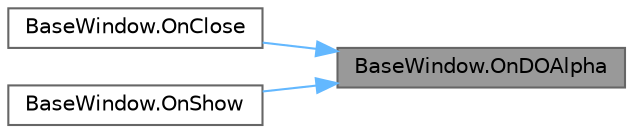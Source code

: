 digraph "BaseWindow.OnDOAlpha"
{
 // LATEX_PDF_SIZE
  bgcolor="transparent";
  edge [fontname=Helvetica,fontsize=10,labelfontname=Helvetica,labelfontsize=10];
  node [fontname=Helvetica,fontsize=10,shape=box,height=0.2,width=0.4];
  rankdir="RL";
  Node1 [id="Node000001",label="BaseWindow.OnDOAlpha",height=0.2,width=0.4,color="gray40", fillcolor="grey60", style="filled", fontcolor="black",tooltip=" "];
  Node1 -> Node2 [id="edge1_Node000001_Node000002",dir="back",color="steelblue1",style="solid",tooltip=" "];
  Node2 [id="Node000002",label="BaseWindow.OnClose",height=0.2,width=0.4,color="grey40", fillcolor="white", style="filled",URL="$class_base_window.html#a999c4076bebbfb7adcab0741128d4c6d",tooltip=" "];
  Node1 -> Node3 [id="edge2_Node000001_Node000003",dir="back",color="steelblue1",style="solid",tooltip=" "];
  Node3 [id="Node000003",label="BaseWindow.OnShow",height=0.2,width=0.4,color="grey40", fillcolor="white", style="filled",URL="$class_base_window.html#a1f66e4205b9bf49268702310ccb3bf5b",tooltip=" "];
}
